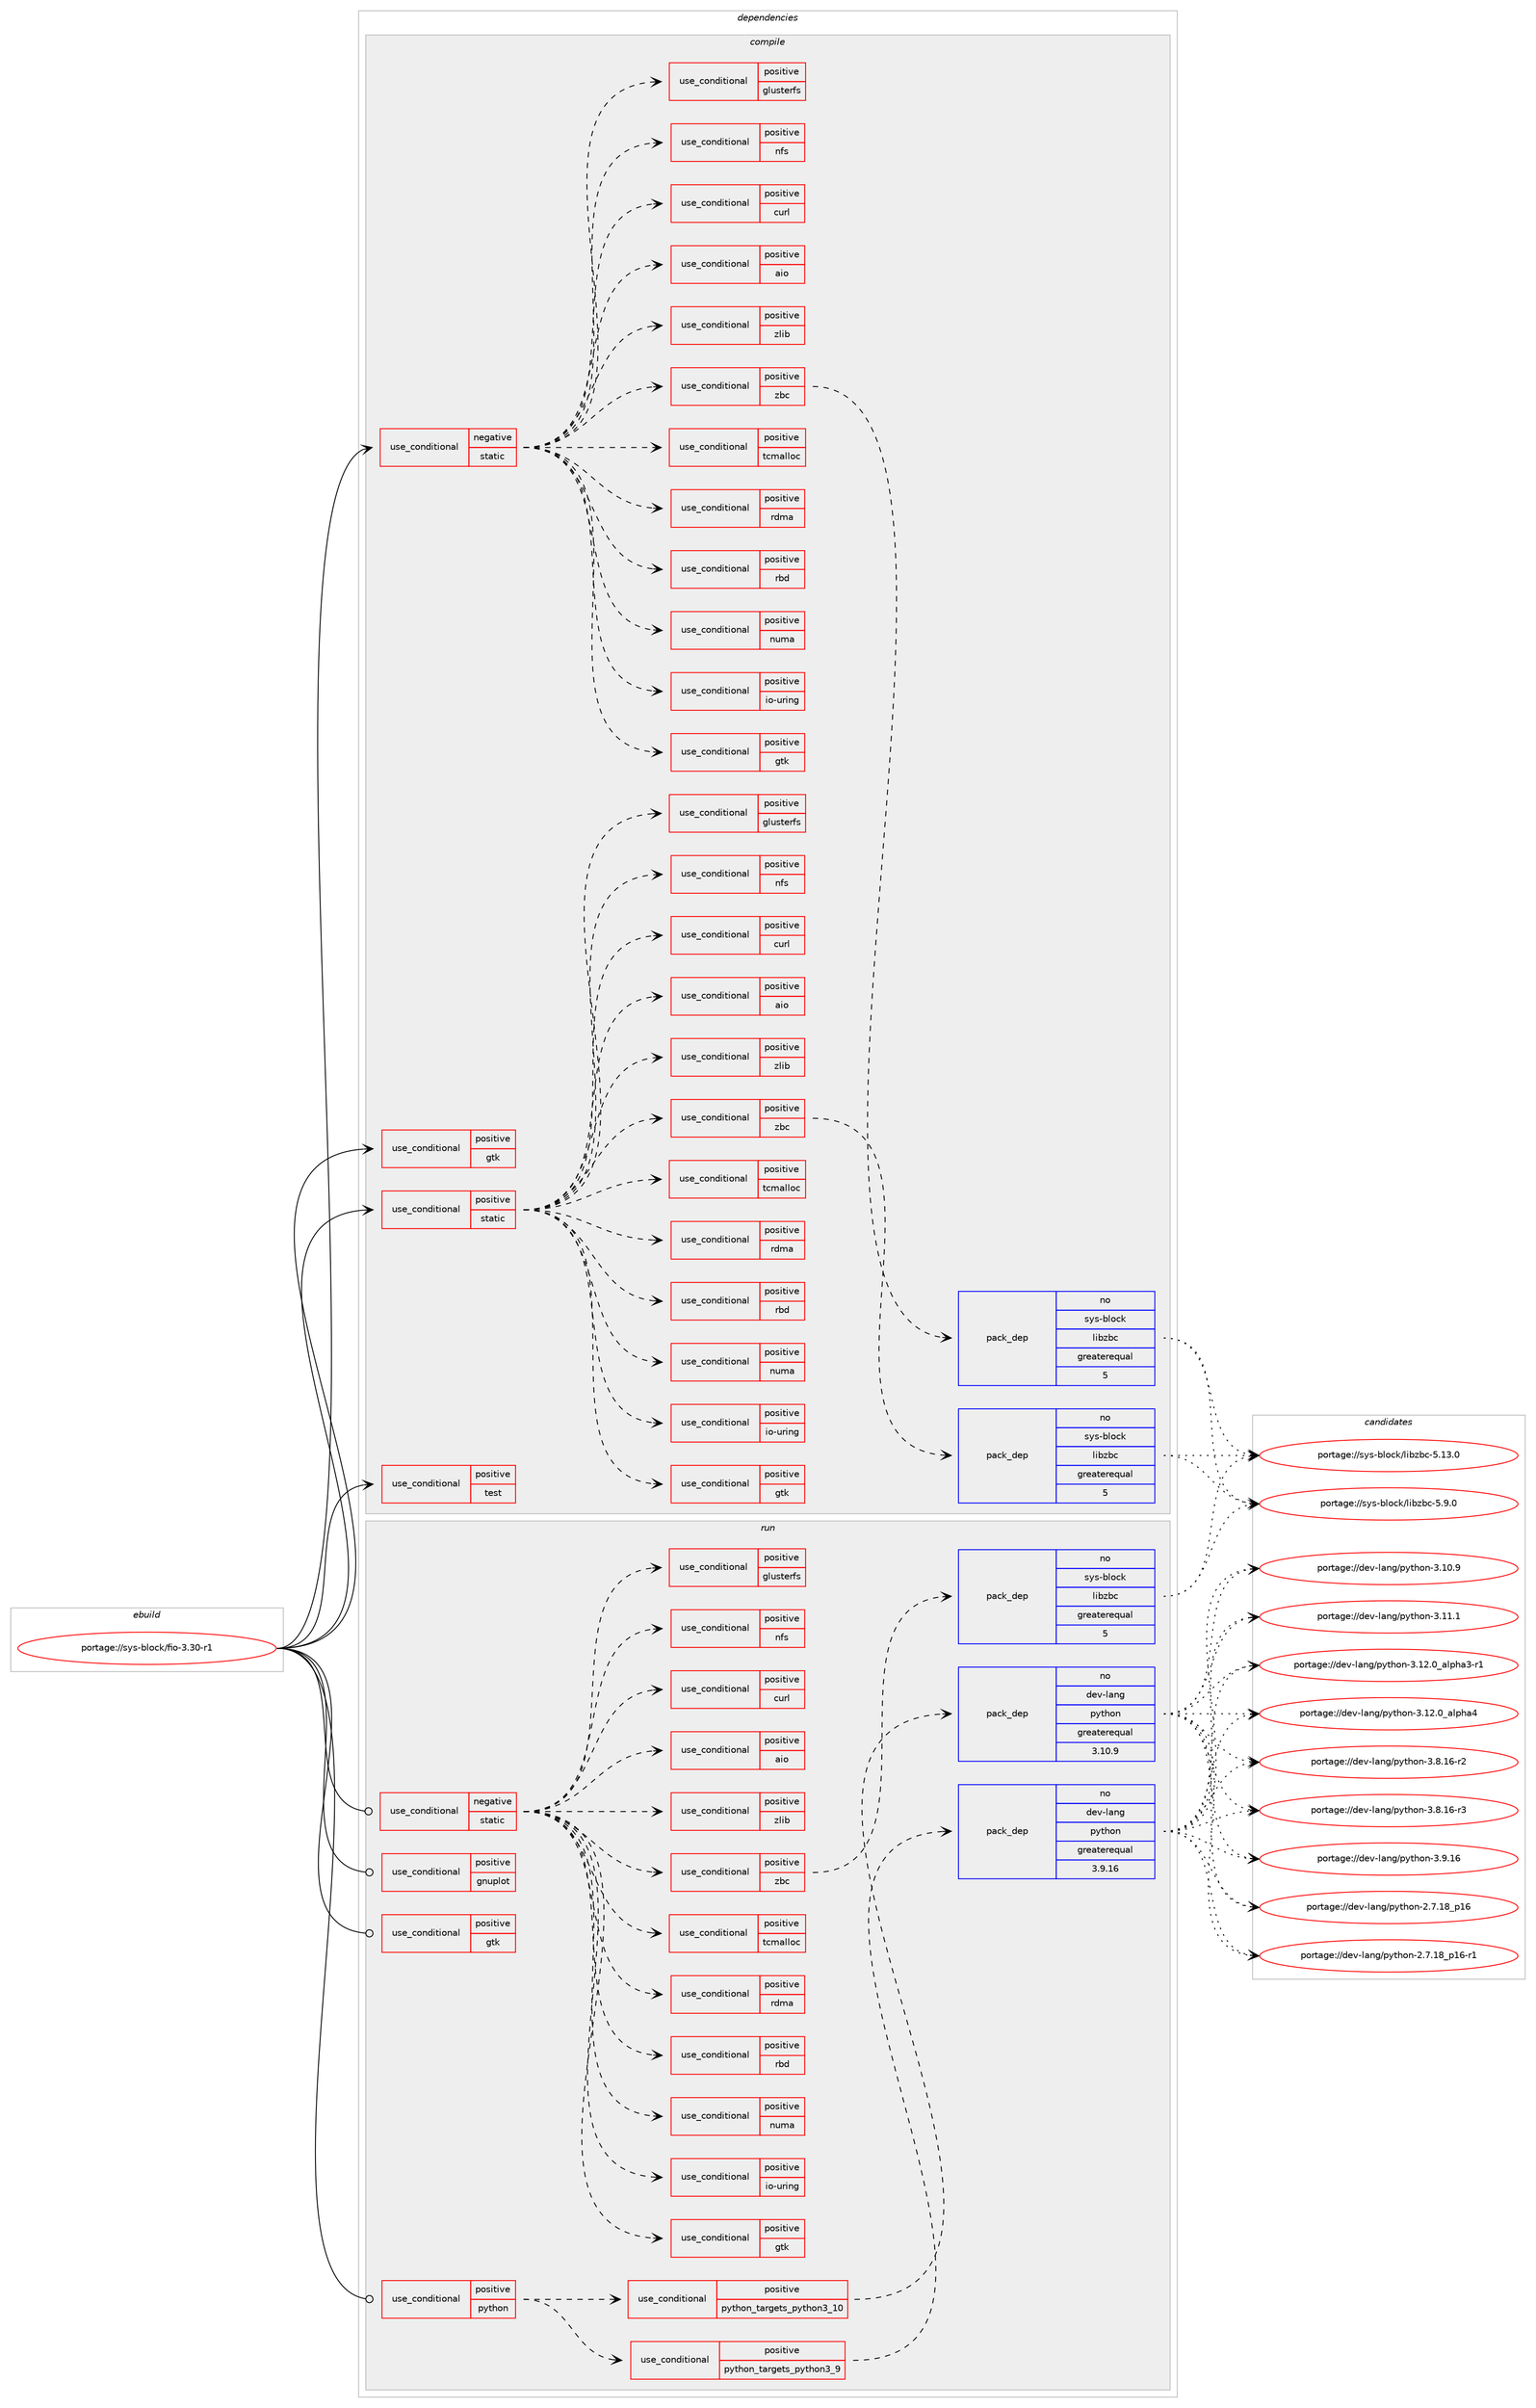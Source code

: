 digraph prolog {

# *************
# Graph options
# *************

newrank=true;
concentrate=true;
compound=true;
graph [rankdir=LR,fontname=Helvetica,fontsize=10,ranksep=1.5];#, ranksep=2.5, nodesep=0.2];
edge  [arrowhead=vee];
node  [fontname=Helvetica,fontsize=10];

# **********
# The ebuild
# **********

subgraph cluster_leftcol {
color=gray;
rank=same;
label=<<i>ebuild</i>>;
id [label="portage://sys-block/fio-3.30-r1", color=red, width=4, href="../sys-block/fio-3.30-r1.svg"];
}

# ****************
# The dependencies
# ****************

subgraph cluster_midcol {
color=gray;
label=<<i>dependencies</i>>;
subgraph cluster_compile {
fillcolor="#eeeeee";
style=filled;
label=<<i>compile</i>>;
subgraph cond4567 {
dependency7147 [label=<<TABLE BORDER="0" CELLBORDER="1" CELLSPACING="0" CELLPADDING="4"><TR><TD ROWSPAN="3" CELLPADDING="10">use_conditional</TD></TR><TR><TD>negative</TD></TR><TR><TD>static</TD></TR></TABLE>>, shape=none, color=red];
subgraph cond4568 {
dependency7148 [label=<<TABLE BORDER="0" CELLBORDER="1" CELLSPACING="0" CELLPADDING="4"><TR><TD ROWSPAN="3" CELLPADDING="10">use_conditional</TD></TR><TR><TD>positive</TD></TR><TR><TD>aio</TD></TR></TABLE>>, shape=none, color=red];
# *** BEGIN UNKNOWN DEPENDENCY TYPE (TODO) ***
# dependency7148 -> package_dependency(portage://sys-block/fio-3.30-r1,install,no,dev-libs,libaio,none,[,,],[],[])
# *** END UNKNOWN DEPENDENCY TYPE (TODO) ***

}
dependency7147:e -> dependency7148:w [weight=20,style="dashed",arrowhead="vee"];
subgraph cond4569 {
dependency7149 [label=<<TABLE BORDER="0" CELLBORDER="1" CELLSPACING="0" CELLPADDING="4"><TR><TD ROWSPAN="3" CELLPADDING="10">use_conditional</TD></TR><TR><TD>positive</TD></TR><TR><TD>curl</TD></TR></TABLE>>, shape=none, color=red];
# *** BEGIN UNKNOWN DEPENDENCY TYPE (TODO) ***
# dependency7149 -> package_dependency(portage://sys-block/fio-3.30-r1,install,no,net-misc,curl,none,[,,],any_same_slot,[])
# *** END UNKNOWN DEPENDENCY TYPE (TODO) ***

# *** BEGIN UNKNOWN DEPENDENCY TYPE (TODO) ***
# dependency7149 -> package_dependency(portage://sys-block/fio-3.30-r1,install,no,dev-libs,openssl,none,[,,],[slot(0),equal],[])
# *** END UNKNOWN DEPENDENCY TYPE (TODO) ***

}
dependency7147:e -> dependency7149:w [weight=20,style="dashed",arrowhead="vee"];
subgraph cond4570 {
dependency7150 [label=<<TABLE BORDER="0" CELLBORDER="1" CELLSPACING="0" CELLPADDING="4"><TR><TD ROWSPAN="3" CELLPADDING="10">use_conditional</TD></TR><TR><TD>positive</TD></TR><TR><TD>nfs</TD></TR></TABLE>>, shape=none, color=red];
# *** BEGIN UNKNOWN DEPENDENCY TYPE (TODO) ***
# dependency7150 -> package_dependency(portage://sys-block/fio-3.30-r1,install,no,net-fs,libnfs,none,[,,],any_same_slot,[])
# *** END UNKNOWN DEPENDENCY TYPE (TODO) ***

}
dependency7147:e -> dependency7150:w [weight=20,style="dashed",arrowhead="vee"];
subgraph cond4571 {
dependency7151 [label=<<TABLE BORDER="0" CELLBORDER="1" CELLSPACING="0" CELLPADDING="4"><TR><TD ROWSPAN="3" CELLPADDING="10">use_conditional</TD></TR><TR><TD>positive</TD></TR><TR><TD>glusterfs</TD></TR></TABLE>>, shape=none, color=red];
# *** BEGIN UNKNOWN DEPENDENCY TYPE (TODO) ***
# dependency7151 -> package_dependency(portage://sys-block/fio-3.30-r1,install,no,sys-cluster,glusterfs,none,[,,],[],[])
# *** END UNKNOWN DEPENDENCY TYPE (TODO) ***

}
dependency7147:e -> dependency7151:w [weight=20,style="dashed",arrowhead="vee"];
subgraph cond4572 {
dependency7152 [label=<<TABLE BORDER="0" CELLBORDER="1" CELLSPACING="0" CELLPADDING="4"><TR><TD ROWSPAN="3" CELLPADDING="10">use_conditional</TD></TR><TR><TD>positive</TD></TR><TR><TD>gtk</TD></TR></TABLE>>, shape=none, color=red];
# *** BEGIN UNKNOWN DEPENDENCY TYPE (TODO) ***
# dependency7152 -> package_dependency(portage://sys-block/fio-3.30-r1,install,no,dev-libs,glib,none,[,,],[slot(2)],[])
# *** END UNKNOWN DEPENDENCY TYPE (TODO) ***

}
dependency7147:e -> dependency7152:w [weight=20,style="dashed",arrowhead="vee"];
subgraph cond4573 {
dependency7153 [label=<<TABLE BORDER="0" CELLBORDER="1" CELLSPACING="0" CELLPADDING="4"><TR><TD ROWSPAN="3" CELLPADDING="10">use_conditional</TD></TR><TR><TD>positive</TD></TR><TR><TD>io-uring</TD></TR></TABLE>>, shape=none, color=red];
# *** BEGIN UNKNOWN DEPENDENCY TYPE (TODO) ***
# dependency7153 -> package_dependency(portage://sys-block/fio-3.30-r1,install,no,sys-libs,liburing,none,[,,],any_same_slot,[])
# *** END UNKNOWN DEPENDENCY TYPE (TODO) ***

}
dependency7147:e -> dependency7153:w [weight=20,style="dashed",arrowhead="vee"];
subgraph cond4574 {
dependency7154 [label=<<TABLE BORDER="0" CELLBORDER="1" CELLSPACING="0" CELLPADDING="4"><TR><TD ROWSPAN="3" CELLPADDING="10">use_conditional</TD></TR><TR><TD>positive</TD></TR><TR><TD>numa</TD></TR></TABLE>>, shape=none, color=red];
# *** BEGIN UNKNOWN DEPENDENCY TYPE (TODO) ***
# dependency7154 -> package_dependency(portage://sys-block/fio-3.30-r1,install,no,sys-process,numactl,none,[,,],[],[])
# *** END UNKNOWN DEPENDENCY TYPE (TODO) ***

}
dependency7147:e -> dependency7154:w [weight=20,style="dashed",arrowhead="vee"];
subgraph cond4575 {
dependency7155 [label=<<TABLE BORDER="0" CELLBORDER="1" CELLSPACING="0" CELLPADDING="4"><TR><TD ROWSPAN="3" CELLPADDING="10">use_conditional</TD></TR><TR><TD>positive</TD></TR><TR><TD>rbd</TD></TR></TABLE>>, shape=none, color=red];
# *** BEGIN UNKNOWN DEPENDENCY TYPE (TODO) ***
# dependency7155 -> package_dependency(portage://sys-block/fio-3.30-r1,install,no,sys-cluster,ceph,none,[,,],[],[])
# *** END UNKNOWN DEPENDENCY TYPE (TODO) ***

}
dependency7147:e -> dependency7155:w [weight=20,style="dashed",arrowhead="vee"];
subgraph cond4576 {
dependency7156 [label=<<TABLE BORDER="0" CELLBORDER="1" CELLSPACING="0" CELLPADDING="4"><TR><TD ROWSPAN="3" CELLPADDING="10">use_conditional</TD></TR><TR><TD>positive</TD></TR><TR><TD>rdma</TD></TR></TABLE>>, shape=none, color=red];
# *** BEGIN UNKNOWN DEPENDENCY TYPE (TODO) ***
# dependency7156 -> package_dependency(portage://sys-block/fio-3.30-r1,install,no,sys-cluster,rdma-core,none,[,,],[],[])
# *** END UNKNOWN DEPENDENCY TYPE (TODO) ***

}
dependency7147:e -> dependency7156:w [weight=20,style="dashed",arrowhead="vee"];
subgraph cond4577 {
dependency7157 [label=<<TABLE BORDER="0" CELLBORDER="1" CELLSPACING="0" CELLPADDING="4"><TR><TD ROWSPAN="3" CELLPADDING="10">use_conditional</TD></TR><TR><TD>positive</TD></TR><TR><TD>tcmalloc</TD></TR></TABLE>>, shape=none, color=red];
# *** BEGIN UNKNOWN DEPENDENCY TYPE (TODO) ***
# dependency7157 -> package_dependency(portage://sys-block/fio-3.30-r1,install,no,dev-util,google-perftools,none,[,,],any_same_slot,[])
# *** END UNKNOWN DEPENDENCY TYPE (TODO) ***

}
dependency7147:e -> dependency7157:w [weight=20,style="dashed",arrowhead="vee"];
subgraph cond4578 {
dependency7158 [label=<<TABLE BORDER="0" CELLBORDER="1" CELLSPACING="0" CELLPADDING="4"><TR><TD ROWSPAN="3" CELLPADDING="10">use_conditional</TD></TR><TR><TD>positive</TD></TR><TR><TD>zbc</TD></TR></TABLE>>, shape=none, color=red];
subgraph pack2509 {
dependency7159 [label=<<TABLE BORDER="0" CELLBORDER="1" CELLSPACING="0" CELLPADDING="4" WIDTH="220"><TR><TD ROWSPAN="6" CELLPADDING="30">pack_dep</TD></TR><TR><TD WIDTH="110">no</TD></TR><TR><TD>sys-block</TD></TR><TR><TD>libzbc</TD></TR><TR><TD>greaterequal</TD></TR><TR><TD>5</TD></TR></TABLE>>, shape=none, color=blue];
}
dependency7158:e -> dependency7159:w [weight=20,style="dashed",arrowhead="vee"];
}
dependency7147:e -> dependency7158:w [weight=20,style="dashed",arrowhead="vee"];
subgraph cond4579 {
dependency7160 [label=<<TABLE BORDER="0" CELLBORDER="1" CELLSPACING="0" CELLPADDING="4"><TR><TD ROWSPAN="3" CELLPADDING="10">use_conditional</TD></TR><TR><TD>positive</TD></TR><TR><TD>zlib</TD></TR></TABLE>>, shape=none, color=red];
# *** BEGIN UNKNOWN DEPENDENCY TYPE (TODO) ***
# dependency7160 -> package_dependency(portage://sys-block/fio-3.30-r1,install,no,sys-libs,zlib,none,[,,],[],[])
# *** END UNKNOWN DEPENDENCY TYPE (TODO) ***

}
dependency7147:e -> dependency7160:w [weight=20,style="dashed",arrowhead="vee"];
}
id:e -> dependency7147:w [weight=20,style="solid",arrowhead="vee"];
subgraph cond4580 {
dependency7161 [label=<<TABLE BORDER="0" CELLBORDER="1" CELLSPACING="0" CELLPADDING="4"><TR><TD ROWSPAN="3" CELLPADDING="10">use_conditional</TD></TR><TR><TD>positive</TD></TR><TR><TD>gtk</TD></TR></TABLE>>, shape=none, color=red];
# *** BEGIN UNKNOWN DEPENDENCY TYPE (TODO) ***
# dependency7161 -> package_dependency(portage://sys-block/fio-3.30-r1,install,no,x11-libs,gtk+,none,[,,],[slot(2)],[])
# *** END UNKNOWN DEPENDENCY TYPE (TODO) ***

}
id:e -> dependency7161:w [weight=20,style="solid",arrowhead="vee"];
subgraph cond4581 {
dependency7162 [label=<<TABLE BORDER="0" CELLBORDER="1" CELLSPACING="0" CELLPADDING="4"><TR><TD ROWSPAN="3" CELLPADDING="10">use_conditional</TD></TR><TR><TD>positive</TD></TR><TR><TD>static</TD></TR></TABLE>>, shape=none, color=red];
subgraph cond4582 {
dependency7163 [label=<<TABLE BORDER="0" CELLBORDER="1" CELLSPACING="0" CELLPADDING="4"><TR><TD ROWSPAN="3" CELLPADDING="10">use_conditional</TD></TR><TR><TD>positive</TD></TR><TR><TD>aio</TD></TR></TABLE>>, shape=none, color=red];
# *** BEGIN UNKNOWN DEPENDENCY TYPE (TODO) ***
# dependency7163 -> package_dependency(portage://sys-block/fio-3.30-r1,install,no,dev-libs,libaio,none,[,,],[],[use(enable(static-libs),positive)])
# *** END UNKNOWN DEPENDENCY TYPE (TODO) ***

}
dependency7162:e -> dependency7163:w [weight=20,style="dashed",arrowhead="vee"];
subgraph cond4583 {
dependency7164 [label=<<TABLE BORDER="0" CELLBORDER="1" CELLSPACING="0" CELLPADDING="4"><TR><TD ROWSPAN="3" CELLPADDING="10">use_conditional</TD></TR><TR><TD>positive</TD></TR><TR><TD>curl</TD></TR></TABLE>>, shape=none, color=red];
# *** BEGIN UNKNOWN DEPENDENCY TYPE (TODO) ***
# dependency7164 -> package_dependency(portage://sys-block/fio-3.30-r1,install,no,net-misc,curl,none,[,,],any_same_slot,[use(enable(static-libs),positive)])
# *** END UNKNOWN DEPENDENCY TYPE (TODO) ***

# *** BEGIN UNKNOWN DEPENDENCY TYPE (TODO) ***
# dependency7164 -> package_dependency(portage://sys-block/fio-3.30-r1,install,no,dev-libs,openssl,none,[,,],[slot(0),equal],[use(enable(static-libs),positive)])
# *** END UNKNOWN DEPENDENCY TYPE (TODO) ***

}
dependency7162:e -> dependency7164:w [weight=20,style="dashed",arrowhead="vee"];
subgraph cond4584 {
dependency7165 [label=<<TABLE BORDER="0" CELLBORDER="1" CELLSPACING="0" CELLPADDING="4"><TR><TD ROWSPAN="3" CELLPADDING="10">use_conditional</TD></TR><TR><TD>positive</TD></TR><TR><TD>nfs</TD></TR></TABLE>>, shape=none, color=red];
# *** BEGIN UNKNOWN DEPENDENCY TYPE (TODO) ***
# dependency7165 -> package_dependency(portage://sys-block/fio-3.30-r1,install,no,net-fs,libnfs,none,[,,],any_same_slot,[use(enable(static-libs),positive)])
# *** END UNKNOWN DEPENDENCY TYPE (TODO) ***

}
dependency7162:e -> dependency7165:w [weight=20,style="dashed",arrowhead="vee"];
subgraph cond4585 {
dependency7166 [label=<<TABLE BORDER="0" CELLBORDER="1" CELLSPACING="0" CELLPADDING="4"><TR><TD ROWSPAN="3" CELLPADDING="10">use_conditional</TD></TR><TR><TD>positive</TD></TR><TR><TD>glusterfs</TD></TR></TABLE>>, shape=none, color=red];
# *** BEGIN UNKNOWN DEPENDENCY TYPE (TODO) ***
# dependency7166 -> package_dependency(portage://sys-block/fio-3.30-r1,install,no,sys-cluster,glusterfs,none,[,,],[],[use(enable(static-libs),positive)])
# *** END UNKNOWN DEPENDENCY TYPE (TODO) ***

}
dependency7162:e -> dependency7166:w [weight=20,style="dashed",arrowhead="vee"];
subgraph cond4586 {
dependency7167 [label=<<TABLE BORDER="0" CELLBORDER="1" CELLSPACING="0" CELLPADDING="4"><TR><TD ROWSPAN="3" CELLPADDING="10">use_conditional</TD></TR><TR><TD>positive</TD></TR><TR><TD>gtk</TD></TR></TABLE>>, shape=none, color=red];
# *** BEGIN UNKNOWN DEPENDENCY TYPE (TODO) ***
# dependency7167 -> package_dependency(portage://sys-block/fio-3.30-r1,install,no,dev-libs,glib,none,[,,],[slot(2)],[use(enable(static-libs),positive)])
# *** END UNKNOWN DEPENDENCY TYPE (TODO) ***

}
dependency7162:e -> dependency7167:w [weight=20,style="dashed",arrowhead="vee"];
subgraph cond4587 {
dependency7168 [label=<<TABLE BORDER="0" CELLBORDER="1" CELLSPACING="0" CELLPADDING="4"><TR><TD ROWSPAN="3" CELLPADDING="10">use_conditional</TD></TR><TR><TD>positive</TD></TR><TR><TD>io-uring</TD></TR></TABLE>>, shape=none, color=red];
# *** BEGIN UNKNOWN DEPENDENCY TYPE (TODO) ***
# dependency7168 -> package_dependency(portage://sys-block/fio-3.30-r1,install,no,sys-libs,liburing,none,[,,],any_same_slot,[use(enable(static-libs),positive)])
# *** END UNKNOWN DEPENDENCY TYPE (TODO) ***

}
dependency7162:e -> dependency7168:w [weight=20,style="dashed",arrowhead="vee"];
subgraph cond4588 {
dependency7169 [label=<<TABLE BORDER="0" CELLBORDER="1" CELLSPACING="0" CELLPADDING="4"><TR><TD ROWSPAN="3" CELLPADDING="10">use_conditional</TD></TR><TR><TD>positive</TD></TR><TR><TD>numa</TD></TR></TABLE>>, shape=none, color=red];
# *** BEGIN UNKNOWN DEPENDENCY TYPE (TODO) ***
# dependency7169 -> package_dependency(portage://sys-block/fio-3.30-r1,install,no,sys-process,numactl,none,[,,],[],[use(enable(static-libs),positive)])
# *** END UNKNOWN DEPENDENCY TYPE (TODO) ***

}
dependency7162:e -> dependency7169:w [weight=20,style="dashed",arrowhead="vee"];
subgraph cond4589 {
dependency7170 [label=<<TABLE BORDER="0" CELLBORDER="1" CELLSPACING="0" CELLPADDING="4"><TR><TD ROWSPAN="3" CELLPADDING="10">use_conditional</TD></TR><TR><TD>positive</TD></TR><TR><TD>rbd</TD></TR></TABLE>>, shape=none, color=red];
# *** BEGIN UNKNOWN DEPENDENCY TYPE (TODO) ***
# dependency7170 -> package_dependency(portage://sys-block/fio-3.30-r1,install,no,sys-cluster,ceph,none,[,,],[],[use(enable(static-libs),positive)])
# *** END UNKNOWN DEPENDENCY TYPE (TODO) ***

}
dependency7162:e -> dependency7170:w [weight=20,style="dashed",arrowhead="vee"];
subgraph cond4590 {
dependency7171 [label=<<TABLE BORDER="0" CELLBORDER="1" CELLSPACING="0" CELLPADDING="4"><TR><TD ROWSPAN="3" CELLPADDING="10">use_conditional</TD></TR><TR><TD>positive</TD></TR><TR><TD>rdma</TD></TR></TABLE>>, shape=none, color=red];
# *** BEGIN UNKNOWN DEPENDENCY TYPE (TODO) ***
# dependency7171 -> package_dependency(portage://sys-block/fio-3.30-r1,install,no,sys-cluster,rdma-core,none,[,,],[],[use(enable(static-libs),positive)])
# *** END UNKNOWN DEPENDENCY TYPE (TODO) ***

}
dependency7162:e -> dependency7171:w [weight=20,style="dashed",arrowhead="vee"];
subgraph cond4591 {
dependency7172 [label=<<TABLE BORDER="0" CELLBORDER="1" CELLSPACING="0" CELLPADDING="4"><TR><TD ROWSPAN="3" CELLPADDING="10">use_conditional</TD></TR><TR><TD>positive</TD></TR><TR><TD>tcmalloc</TD></TR></TABLE>>, shape=none, color=red];
# *** BEGIN UNKNOWN DEPENDENCY TYPE (TODO) ***
# dependency7172 -> package_dependency(portage://sys-block/fio-3.30-r1,install,no,dev-util,google-perftools,none,[,,],any_same_slot,[use(enable(static-libs),positive)])
# *** END UNKNOWN DEPENDENCY TYPE (TODO) ***

}
dependency7162:e -> dependency7172:w [weight=20,style="dashed",arrowhead="vee"];
subgraph cond4592 {
dependency7173 [label=<<TABLE BORDER="0" CELLBORDER="1" CELLSPACING="0" CELLPADDING="4"><TR><TD ROWSPAN="3" CELLPADDING="10">use_conditional</TD></TR><TR><TD>positive</TD></TR><TR><TD>zbc</TD></TR></TABLE>>, shape=none, color=red];
subgraph pack2510 {
dependency7174 [label=<<TABLE BORDER="0" CELLBORDER="1" CELLSPACING="0" CELLPADDING="4" WIDTH="220"><TR><TD ROWSPAN="6" CELLPADDING="30">pack_dep</TD></TR><TR><TD WIDTH="110">no</TD></TR><TR><TD>sys-block</TD></TR><TR><TD>libzbc</TD></TR><TR><TD>greaterequal</TD></TR><TR><TD>5</TD></TR></TABLE>>, shape=none, color=blue];
}
dependency7173:e -> dependency7174:w [weight=20,style="dashed",arrowhead="vee"];
}
dependency7162:e -> dependency7173:w [weight=20,style="dashed",arrowhead="vee"];
subgraph cond4593 {
dependency7175 [label=<<TABLE BORDER="0" CELLBORDER="1" CELLSPACING="0" CELLPADDING="4"><TR><TD ROWSPAN="3" CELLPADDING="10">use_conditional</TD></TR><TR><TD>positive</TD></TR><TR><TD>zlib</TD></TR></TABLE>>, shape=none, color=red];
# *** BEGIN UNKNOWN DEPENDENCY TYPE (TODO) ***
# dependency7175 -> package_dependency(portage://sys-block/fio-3.30-r1,install,no,sys-libs,zlib,none,[,,],[],[use(enable(static-libs),positive)])
# *** END UNKNOWN DEPENDENCY TYPE (TODO) ***

}
dependency7162:e -> dependency7175:w [weight=20,style="dashed",arrowhead="vee"];
}
id:e -> dependency7162:w [weight=20,style="solid",arrowhead="vee"];
subgraph cond4594 {
dependency7176 [label=<<TABLE BORDER="0" CELLBORDER="1" CELLSPACING="0" CELLPADDING="4"><TR><TD ROWSPAN="3" CELLPADDING="10">use_conditional</TD></TR><TR><TD>positive</TD></TR><TR><TD>test</TD></TR></TABLE>>, shape=none, color=red];
# *** BEGIN UNKNOWN DEPENDENCY TYPE (TODO) ***
# dependency7176 -> package_dependency(portage://sys-block/fio-3.30-r1,install,no,dev-util,cunit,none,[,,],[],[])
# *** END UNKNOWN DEPENDENCY TYPE (TODO) ***

}
id:e -> dependency7176:w [weight=20,style="solid",arrowhead="vee"];
}
subgraph cluster_compileandrun {
fillcolor="#eeeeee";
style=filled;
label=<<i>compile and run</i>>;
}
subgraph cluster_run {
fillcolor="#eeeeee";
style=filled;
label=<<i>run</i>>;
subgraph cond4595 {
dependency7177 [label=<<TABLE BORDER="0" CELLBORDER="1" CELLSPACING="0" CELLPADDING="4"><TR><TD ROWSPAN="3" CELLPADDING="10">use_conditional</TD></TR><TR><TD>negative</TD></TR><TR><TD>static</TD></TR></TABLE>>, shape=none, color=red];
subgraph cond4596 {
dependency7178 [label=<<TABLE BORDER="0" CELLBORDER="1" CELLSPACING="0" CELLPADDING="4"><TR><TD ROWSPAN="3" CELLPADDING="10">use_conditional</TD></TR><TR><TD>positive</TD></TR><TR><TD>aio</TD></TR></TABLE>>, shape=none, color=red];
# *** BEGIN UNKNOWN DEPENDENCY TYPE (TODO) ***
# dependency7178 -> package_dependency(portage://sys-block/fio-3.30-r1,run,no,dev-libs,libaio,none,[,,],[],[])
# *** END UNKNOWN DEPENDENCY TYPE (TODO) ***

}
dependency7177:e -> dependency7178:w [weight=20,style="dashed",arrowhead="vee"];
subgraph cond4597 {
dependency7179 [label=<<TABLE BORDER="0" CELLBORDER="1" CELLSPACING="0" CELLPADDING="4"><TR><TD ROWSPAN="3" CELLPADDING="10">use_conditional</TD></TR><TR><TD>positive</TD></TR><TR><TD>curl</TD></TR></TABLE>>, shape=none, color=red];
# *** BEGIN UNKNOWN DEPENDENCY TYPE (TODO) ***
# dependency7179 -> package_dependency(portage://sys-block/fio-3.30-r1,run,no,net-misc,curl,none,[,,],any_same_slot,[])
# *** END UNKNOWN DEPENDENCY TYPE (TODO) ***

# *** BEGIN UNKNOWN DEPENDENCY TYPE (TODO) ***
# dependency7179 -> package_dependency(portage://sys-block/fio-3.30-r1,run,no,dev-libs,openssl,none,[,,],[slot(0),equal],[])
# *** END UNKNOWN DEPENDENCY TYPE (TODO) ***

}
dependency7177:e -> dependency7179:w [weight=20,style="dashed",arrowhead="vee"];
subgraph cond4598 {
dependency7180 [label=<<TABLE BORDER="0" CELLBORDER="1" CELLSPACING="0" CELLPADDING="4"><TR><TD ROWSPAN="3" CELLPADDING="10">use_conditional</TD></TR><TR><TD>positive</TD></TR><TR><TD>nfs</TD></TR></TABLE>>, shape=none, color=red];
# *** BEGIN UNKNOWN DEPENDENCY TYPE (TODO) ***
# dependency7180 -> package_dependency(portage://sys-block/fio-3.30-r1,run,no,net-fs,libnfs,none,[,,],any_same_slot,[])
# *** END UNKNOWN DEPENDENCY TYPE (TODO) ***

}
dependency7177:e -> dependency7180:w [weight=20,style="dashed",arrowhead="vee"];
subgraph cond4599 {
dependency7181 [label=<<TABLE BORDER="0" CELLBORDER="1" CELLSPACING="0" CELLPADDING="4"><TR><TD ROWSPAN="3" CELLPADDING="10">use_conditional</TD></TR><TR><TD>positive</TD></TR><TR><TD>glusterfs</TD></TR></TABLE>>, shape=none, color=red];
# *** BEGIN UNKNOWN DEPENDENCY TYPE (TODO) ***
# dependency7181 -> package_dependency(portage://sys-block/fio-3.30-r1,run,no,sys-cluster,glusterfs,none,[,,],[],[])
# *** END UNKNOWN DEPENDENCY TYPE (TODO) ***

}
dependency7177:e -> dependency7181:w [weight=20,style="dashed",arrowhead="vee"];
subgraph cond4600 {
dependency7182 [label=<<TABLE BORDER="0" CELLBORDER="1" CELLSPACING="0" CELLPADDING="4"><TR><TD ROWSPAN="3" CELLPADDING="10">use_conditional</TD></TR><TR><TD>positive</TD></TR><TR><TD>gtk</TD></TR></TABLE>>, shape=none, color=red];
# *** BEGIN UNKNOWN DEPENDENCY TYPE (TODO) ***
# dependency7182 -> package_dependency(portage://sys-block/fio-3.30-r1,run,no,dev-libs,glib,none,[,,],[slot(2)],[])
# *** END UNKNOWN DEPENDENCY TYPE (TODO) ***

}
dependency7177:e -> dependency7182:w [weight=20,style="dashed",arrowhead="vee"];
subgraph cond4601 {
dependency7183 [label=<<TABLE BORDER="0" CELLBORDER="1" CELLSPACING="0" CELLPADDING="4"><TR><TD ROWSPAN="3" CELLPADDING="10">use_conditional</TD></TR><TR><TD>positive</TD></TR><TR><TD>io-uring</TD></TR></TABLE>>, shape=none, color=red];
# *** BEGIN UNKNOWN DEPENDENCY TYPE (TODO) ***
# dependency7183 -> package_dependency(portage://sys-block/fio-3.30-r1,run,no,sys-libs,liburing,none,[,,],any_same_slot,[])
# *** END UNKNOWN DEPENDENCY TYPE (TODO) ***

}
dependency7177:e -> dependency7183:w [weight=20,style="dashed",arrowhead="vee"];
subgraph cond4602 {
dependency7184 [label=<<TABLE BORDER="0" CELLBORDER="1" CELLSPACING="0" CELLPADDING="4"><TR><TD ROWSPAN="3" CELLPADDING="10">use_conditional</TD></TR><TR><TD>positive</TD></TR><TR><TD>numa</TD></TR></TABLE>>, shape=none, color=red];
# *** BEGIN UNKNOWN DEPENDENCY TYPE (TODO) ***
# dependency7184 -> package_dependency(portage://sys-block/fio-3.30-r1,run,no,sys-process,numactl,none,[,,],[],[])
# *** END UNKNOWN DEPENDENCY TYPE (TODO) ***

}
dependency7177:e -> dependency7184:w [weight=20,style="dashed",arrowhead="vee"];
subgraph cond4603 {
dependency7185 [label=<<TABLE BORDER="0" CELLBORDER="1" CELLSPACING="0" CELLPADDING="4"><TR><TD ROWSPAN="3" CELLPADDING="10">use_conditional</TD></TR><TR><TD>positive</TD></TR><TR><TD>rbd</TD></TR></TABLE>>, shape=none, color=red];
# *** BEGIN UNKNOWN DEPENDENCY TYPE (TODO) ***
# dependency7185 -> package_dependency(portage://sys-block/fio-3.30-r1,run,no,sys-cluster,ceph,none,[,,],[],[])
# *** END UNKNOWN DEPENDENCY TYPE (TODO) ***

}
dependency7177:e -> dependency7185:w [weight=20,style="dashed",arrowhead="vee"];
subgraph cond4604 {
dependency7186 [label=<<TABLE BORDER="0" CELLBORDER="1" CELLSPACING="0" CELLPADDING="4"><TR><TD ROWSPAN="3" CELLPADDING="10">use_conditional</TD></TR><TR><TD>positive</TD></TR><TR><TD>rdma</TD></TR></TABLE>>, shape=none, color=red];
# *** BEGIN UNKNOWN DEPENDENCY TYPE (TODO) ***
# dependency7186 -> package_dependency(portage://sys-block/fio-3.30-r1,run,no,sys-cluster,rdma-core,none,[,,],[],[])
# *** END UNKNOWN DEPENDENCY TYPE (TODO) ***

}
dependency7177:e -> dependency7186:w [weight=20,style="dashed",arrowhead="vee"];
subgraph cond4605 {
dependency7187 [label=<<TABLE BORDER="0" CELLBORDER="1" CELLSPACING="0" CELLPADDING="4"><TR><TD ROWSPAN="3" CELLPADDING="10">use_conditional</TD></TR><TR><TD>positive</TD></TR><TR><TD>tcmalloc</TD></TR></TABLE>>, shape=none, color=red];
# *** BEGIN UNKNOWN DEPENDENCY TYPE (TODO) ***
# dependency7187 -> package_dependency(portage://sys-block/fio-3.30-r1,run,no,dev-util,google-perftools,none,[,,],any_same_slot,[])
# *** END UNKNOWN DEPENDENCY TYPE (TODO) ***

}
dependency7177:e -> dependency7187:w [weight=20,style="dashed",arrowhead="vee"];
subgraph cond4606 {
dependency7188 [label=<<TABLE BORDER="0" CELLBORDER="1" CELLSPACING="0" CELLPADDING="4"><TR><TD ROWSPAN="3" CELLPADDING="10">use_conditional</TD></TR><TR><TD>positive</TD></TR><TR><TD>zbc</TD></TR></TABLE>>, shape=none, color=red];
subgraph pack2511 {
dependency7189 [label=<<TABLE BORDER="0" CELLBORDER="1" CELLSPACING="0" CELLPADDING="4" WIDTH="220"><TR><TD ROWSPAN="6" CELLPADDING="30">pack_dep</TD></TR><TR><TD WIDTH="110">no</TD></TR><TR><TD>sys-block</TD></TR><TR><TD>libzbc</TD></TR><TR><TD>greaterequal</TD></TR><TR><TD>5</TD></TR></TABLE>>, shape=none, color=blue];
}
dependency7188:e -> dependency7189:w [weight=20,style="dashed",arrowhead="vee"];
}
dependency7177:e -> dependency7188:w [weight=20,style="dashed",arrowhead="vee"];
subgraph cond4607 {
dependency7190 [label=<<TABLE BORDER="0" CELLBORDER="1" CELLSPACING="0" CELLPADDING="4"><TR><TD ROWSPAN="3" CELLPADDING="10">use_conditional</TD></TR><TR><TD>positive</TD></TR><TR><TD>zlib</TD></TR></TABLE>>, shape=none, color=red];
# *** BEGIN UNKNOWN DEPENDENCY TYPE (TODO) ***
# dependency7190 -> package_dependency(portage://sys-block/fio-3.30-r1,run,no,sys-libs,zlib,none,[,,],[],[])
# *** END UNKNOWN DEPENDENCY TYPE (TODO) ***

}
dependency7177:e -> dependency7190:w [weight=20,style="dashed",arrowhead="vee"];
}
id:e -> dependency7177:w [weight=20,style="solid",arrowhead="odot"];
subgraph cond4608 {
dependency7191 [label=<<TABLE BORDER="0" CELLBORDER="1" CELLSPACING="0" CELLPADDING="4"><TR><TD ROWSPAN="3" CELLPADDING="10">use_conditional</TD></TR><TR><TD>positive</TD></TR><TR><TD>gnuplot</TD></TR></TABLE>>, shape=none, color=red];
# *** BEGIN UNKNOWN DEPENDENCY TYPE (TODO) ***
# dependency7191 -> package_dependency(portage://sys-block/fio-3.30-r1,run,no,sci-visualization,gnuplot,none,[,,],[],[])
# *** END UNKNOWN DEPENDENCY TYPE (TODO) ***

}
id:e -> dependency7191:w [weight=20,style="solid",arrowhead="odot"];
subgraph cond4609 {
dependency7192 [label=<<TABLE BORDER="0" CELLBORDER="1" CELLSPACING="0" CELLPADDING="4"><TR><TD ROWSPAN="3" CELLPADDING="10">use_conditional</TD></TR><TR><TD>positive</TD></TR><TR><TD>gtk</TD></TR></TABLE>>, shape=none, color=red];
# *** BEGIN UNKNOWN DEPENDENCY TYPE (TODO) ***
# dependency7192 -> package_dependency(portage://sys-block/fio-3.30-r1,run,no,x11-libs,gtk+,none,[,,],[slot(2)],[])
# *** END UNKNOWN DEPENDENCY TYPE (TODO) ***

}
id:e -> dependency7192:w [weight=20,style="solid",arrowhead="odot"];
subgraph cond4610 {
dependency7193 [label=<<TABLE BORDER="0" CELLBORDER="1" CELLSPACING="0" CELLPADDING="4"><TR><TD ROWSPAN="3" CELLPADDING="10">use_conditional</TD></TR><TR><TD>positive</TD></TR><TR><TD>python</TD></TR></TABLE>>, shape=none, color=red];
subgraph cond4611 {
dependency7194 [label=<<TABLE BORDER="0" CELLBORDER="1" CELLSPACING="0" CELLPADDING="4"><TR><TD ROWSPAN="3" CELLPADDING="10">use_conditional</TD></TR><TR><TD>positive</TD></TR><TR><TD>python_targets_python3_9</TD></TR></TABLE>>, shape=none, color=red];
subgraph pack2512 {
dependency7195 [label=<<TABLE BORDER="0" CELLBORDER="1" CELLSPACING="0" CELLPADDING="4" WIDTH="220"><TR><TD ROWSPAN="6" CELLPADDING="30">pack_dep</TD></TR><TR><TD WIDTH="110">no</TD></TR><TR><TD>dev-lang</TD></TR><TR><TD>python</TD></TR><TR><TD>greaterequal</TD></TR><TR><TD>3.9.16</TD></TR></TABLE>>, shape=none, color=blue];
}
dependency7194:e -> dependency7195:w [weight=20,style="dashed",arrowhead="vee"];
}
dependency7193:e -> dependency7194:w [weight=20,style="dashed",arrowhead="vee"];
subgraph cond4612 {
dependency7196 [label=<<TABLE BORDER="0" CELLBORDER="1" CELLSPACING="0" CELLPADDING="4"><TR><TD ROWSPAN="3" CELLPADDING="10">use_conditional</TD></TR><TR><TD>positive</TD></TR><TR><TD>python_targets_python3_10</TD></TR></TABLE>>, shape=none, color=red];
subgraph pack2513 {
dependency7197 [label=<<TABLE BORDER="0" CELLBORDER="1" CELLSPACING="0" CELLPADDING="4" WIDTH="220"><TR><TD ROWSPAN="6" CELLPADDING="30">pack_dep</TD></TR><TR><TD WIDTH="110">no</TD></TR><TR><TD>dev-lang</TD></TR><TR><TD>python</TD></TR><TR><TD>greaterequal</TD></TR><TR><TD>3.10.9</TD></TR></TABLE>>, shape=none, color=blue];
}
dependency7196:e -> dependency7197:w [weight=20,style="dashed",arrowhead="vee"];
}
dependency7193:e -> dependency7196:w [weight=20,style="dashed",arrowhead="vee"];
# *** BEGIN UNKNOWN DEPENDENCY TYPE (TODO) ***
# dependency7193 -> package_dependency(portage://sys-block/fio-3.30-r1,run,no,dev-python,pandas,none,[,,],[],[use(optenable(python_targets_python3_9),negative),use(optenable(python_targets_python3_10),negative)])
# *** END UNKNOWN DEPENDENCY TYPE (TODO) ***

}
id:e -> dependency7193:w [weight=20,style="solid",arrowhead="odot"];
}
}

# **************
# The candidates
# **************

subgraph cluster_choices {
rank=same;
color=gray;
label=<<i>candidates</i>>;

subgraph choice2509 {
color=black;
nodesep=1;
choice1151211154598108111991074710810598122989945534649514648 [label="portage://sys-block/libzbc-5.13.0", color=red, width=4,href="../sys-block/libzbc-5.13.0.svg"];
choice11512111545981081119910747108105981229899455346574648 [label="portage://sys-block/libzbc-5.9.0", color=red, width=4,href="../sys-block/libzbc-5.9.0.svg"];
dependency7159:e -> choice1151211154598108111991074710810598122989945534649514648:w [style=dotted,weight="100"];
dependency7159:e -> choice11512111545981081119910747108105981229899455346574648:w [style=dotted,weight="100"];
}
subgraph choice2510 {
color=black;
nodesep=1;
choice1151211154598108111991074710810598122989945534649514648 [label="portage://sys-block/libzbc-5.13.0", color=red, width=4,href="../sys-block/libzbc-5.13.0.svg"];
choice11512111545981081119910747108105981229899455346574648 [label="portage://sys-block/libzbc-5.9.0", color=red, width=4,href="../sys-block/libzbc-5.9.0.svg"];
dependency7174:e -> choice1151211154598108111991074710810598122989945534649514648:w [style=dotted,weight="100"];
dependency7174:e -> choice11512111545981081119910747108105981229899455346574648:w [style=dotted,weight="100"];
}
subgraph choice2511 {
color=black;
nodesep=1;
choice1151211154598108111991074710810598122989945534649514648 [label="portage://sys-block/libzbc-5.13.0", color=red, width=4,href="../sys-block/libzbc-5.13.0.svg"];
choice11512111545981081119910747108105981229899455346574648 [label="portage://sys-block/libzbc-5.9.0", color=red, width=4,href="../sys-block/libzbc-5.9.0.svg"];
dependency7189:e -> choice1151211154598108111991074710810598122989945534649514648:w [style=dotted,weight="100"];
dependency7189:e -> choice11512111545981081119910747108105981229899455346574648:w [style=dotted,weight="100"];
}
subgraph choice2512 {
color=black;
nodesep=1;
choice10010111845108971101034711212111610411111045504655464956951124954 [label="portage://dev-lang/python-2.7.18_p16", color=red, width=4,href="../dev-lang/python-2.7.18_p16.svg"];
choice100101118451089711010347112121116104111110455046554649569511249544511449 [label="portage://dev-lang/python-2.7.18_p16-r1", color=red, width=4,href="../dev-lang/python-2.7.18_p16-r1.svg"];
choice10010111845108971101034711212111610411111045514649484657 [label="portage://dev-lang/python-3.10.9", color=red, width=4,href="../dev-lang/python-3.10.9.svg"];
choice10010111845108971101034711212111610411111045514649494649 [label="portage://dev-lang/python-3.11.1", color=red, width=4,href="../dev-lang/python-3.11.1.svg"];
choice10010111845108971101034711212111610411111045514649504648959710811210497514511449 [label="portage://dev-lang/python-3.12.0_alpha3-r1", color=red, width=4,href="../dev-lang/python-3.12.0_alpha3-r1.svg"];
choice1001011184510897110103471121211161041111104551464950464895971081121049752 [label="portage://dev-lang/python-3.12.0_alpha4", color=red, width=4,href="../dev-lang/python-3.12.0_alpha4.svg"];
choice100101118451089711010347112121116104111110455146564649544511450 [label="portage://dev-lang/python-3.8.16-r2", color=red, width=4,href="../dev-lang/python-3.8.16-r2.svg"];
choice100101118451089711010347112121116104111110455146564649544511451 [label="portage://dev-lang/python-3.8.16-r3", color=red, width=4,href="../dev-lang/python-3.8.16-r3.svg"];
choice10010111845108971101034711212111610411111045514657464954 [label="portage://dev-lang/python-3.9.16", color=red, width=4,href="../dev-lang/python-3.9.16.svg"];
dependency7195:e -> choice10010111845108971101034711212111610411111045504655464956951124954:w [style=dotted,weight="100"];
dependency7195:e -> choice100101118451089711010347112121116104111110455046554649569511249544511449:w [style=dotted,weight="100"];
dependency7195:e -> choice10010111845108971101034711212111610411111045514649484657:w [style=dotted,weight="100"];
dependency7195:e -> choice10010111845108971101034711212111610411111045514649494649:w [style=dotted,weight="100"];
dependency7195:e -> choice10010111845108971101034711212111610411111045514649504648959710811210497514511449:w [style=dotted,weight="100"];
dependency7195:e -> choice1001011184510897110103471121211161041111104551464950464895971081121049752:w [style=dotted,weight="100"];
dependency7195:e -> choice100101118451089711010347112121116104111110455146564649544511450:w [style=dotted,weight="100"];
dependency7195:e -> choice100101118451089711010347112121116104111110455146564649544511451:w [style=dotted,weight="100"];
dependency7195:e -> choice10010111845108971101034711212111610411111045514657464954:w [style=dotted,weight="100"];
}
subgraph choice2513 {
color=black;
nodesep=1;
choice10010111845108971101034711212111610411111045504655464956951124954 [label="portage://dev-lang/python-2.7.18_p16", color=red, width=4,href="../dev-lang/python-2.7.18_p16.svg"];
choice100101118451089711010347112121116104111110455046554649569511249544511449 [label="portage://dev-lang/python-2.7.18_p16-r1", color=red, width=4,href="../dev-lang/python-2.7.18_p16-r1.svg"];
choice10010111845108971101034711212111610411111045514649484657 [label="portage://dev-lang/python-3.10.9", color=red, width=4,href="../dev-lang/python-3.10.9.svg"];
choice10010111845108971101034711212111610411111045514649494649 [label="portage://dev-lang/python-3.11.1", color=red, width=4,href="../dev-lang/python-3.11.1.svg"];
choice10010111845108971101034711212111610411111045514649504648959710811210497514511449 [label="portage://dev-lang/python-3.12.0_alpha3-r1", color=red, width=4,href="../dev-lang/python-3.12.0_alpha3-r1.svg"];
choice1001011184510897110103471121211161041111104551464950464895971081121049752 [label="portage://dev-lang/python-3.12.0_alpha4", color=red, width=4,href="../dev-lang/python-3.12.0_alpha4.svg"];
choice100101118451089711010347112121116104111110455146564649544511450 [label="portage://dev-lang/python-3.8.16-r2", color=red, width=4,href="../dev-lang/python-3.8.16-r2.svg"];
choice100101118451089711010347112121116104111110455146564649544511451 [label="portage://dev-lang/python-3.8.16-r3", color=red, width=4,href="../dev-lang/python-3.8.16-r3.svg"];
choice10010111845108971101034711212111610411111045514657464954 [label="portage://dev-lang/python-3.9.16", color=red, width=4,href="../dev-lang/python-3.9.16.svg"];
dependency7197:e -> choice10010111845108971101034711212111610411111045504655464956951124954:w [style=dotted,weight="100"];
dependency7197:e -> choice100101118451089711010347112121116104111110455046554649569511249544511449:w [style=dotted,weight="100"];
dependency7197:e -> choice10010111845108971101034711212111610411111045514649484657:w [style=dotted,weight="100"];
dependency7197:e -> choice10010111845108971101034711212111610411111045514649494649:w [style=dotted,weight="100"];
dependency7197:e -> choice10010111845108971101034711212111610411111045514649504648959710811210497514511449:w [style=dotted,weight="100"];
dependency7197:e -> choice1001011184510897110103471121211161041111104551464950464895971081121049752:w [style=dotted,weight="100"];
dependency7197:e -> choice100101118451089711010347112121116104111110455146564649544511450:w [style=dotted,weight="100"];
dependency7197:e -> choice100101118451089711010347112121116104111110455146564649544511451:w [style=dotted,weight="100"];
dependency7197:e -> choice10010111845108971101034711212111610411111045514657464954:w [style=dotted,weight="100"];
}
}

}
